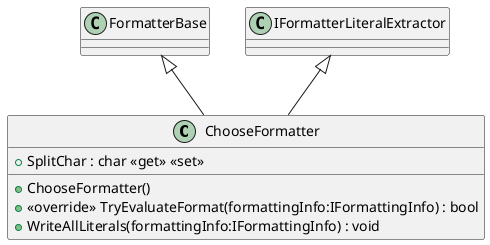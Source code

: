 @startuml
class ChooseFormatter {
    + SplitChar : char <<get>> <<set>>
    + ChooseFormatter()
    + <<override>> TryEvaluateFormat(formattingInfo:IFormattingInfo) : bool
    + WriteAllLiterals(formattingInfo:IFormattingInfo) : void
}
FormatterBase <|-- ChooseFormatter
IFormatterLiteralExtractor <|-- ChooseFormatter
@enduml
